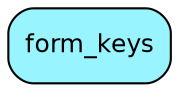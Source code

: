 digraph form_keys  {
node [shape = box style="rounded, filled" fontname = "Helvetica" fontsize = "12" ]
edge [fontname = "Helvetica" fontsize = "9"]

form_keys[fillcolor = "cadetblue1"]
}
